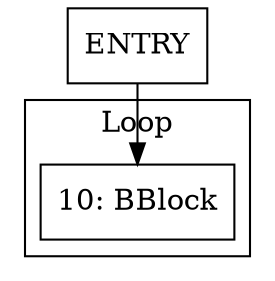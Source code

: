 digraph G {
node [shape=box]
"ENTRY" -> "10"
subgraph "cluster_0_10" {
  label=Loop
  "10" [label="10: BBlock"]
}
}
